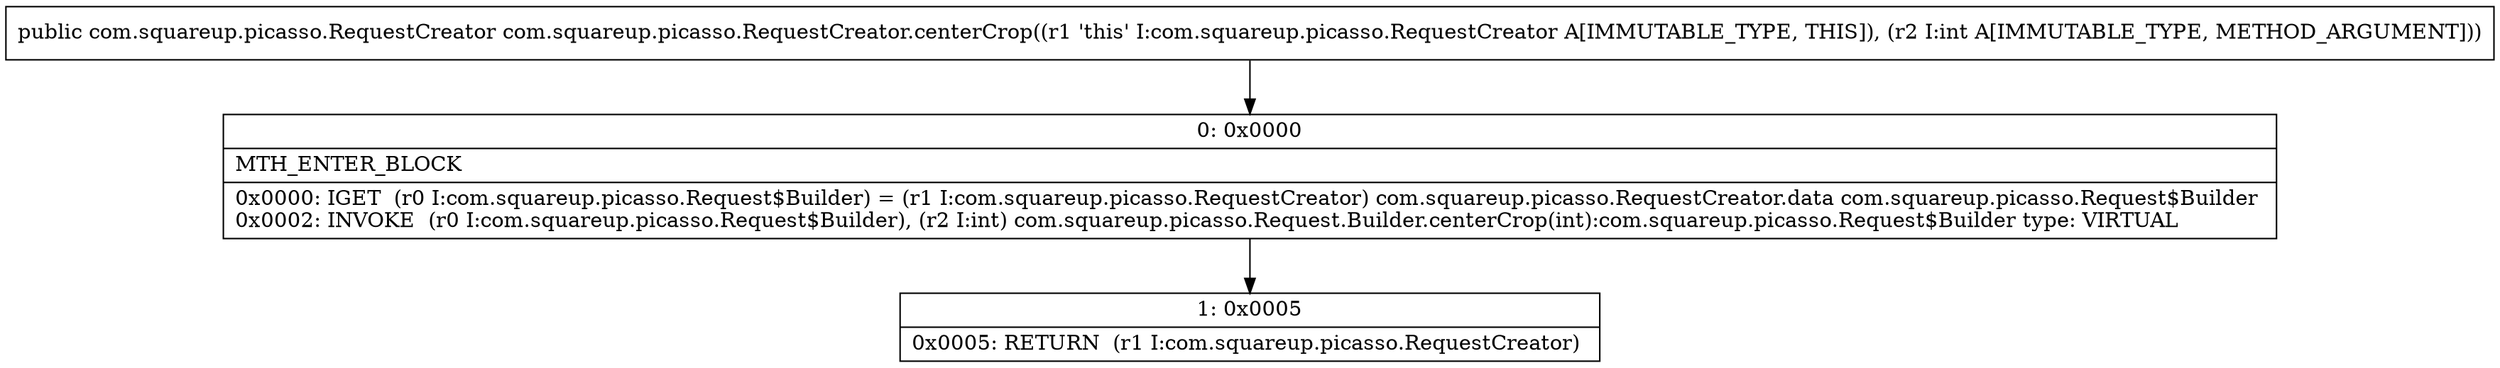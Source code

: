 digraph "CFG forcom.squareup.picasso.RequestCreator.centerCrop(I)Lcom\/squareup\/picasso\/RequestCreator;" {
Node_0 [shape=record,label="{0\:\ 0x0000|MTH_ENTER_BLOCK\l|0x0000: IGET  (r0 I:com.squareup.picasso.Request$Builder) = (r1 I:com.squareup.picasso.RequestCreator) com.squareup.picasso.RequestCreator.data com.squareup.picasso.Request$Builder \l0x0002: INVOKE  (r0 I:com.squareup.picasso.Request$Builder), (r2 I:int) com.squareup.picasso.Request.Builder.centerCrop(int):com.squareup.picasso.Request$Builder type: VIRTUAL \l}"];
Node_1 [shape=record,label="{1\:\ 0x0005|0x0005: RETURN  (r1 I:com.squareup.picasso.RequestCreator) \l}"];
MethodNode[shape=record,label="{public com.squareup.picasso.RequestCreator com.squareup.picasso.RequestCreator.centerCrop((r1 'this' I:com.squareup.picasso.RequestCreator A[IMMUTABLE_TYPE, THIS]), (r2 I:int A[IMMUTABLE_TYPE, METHOD_ARGUMENT])) }"];
MethodNode -> Node_0;
Node_0 -> Node_1;
}

